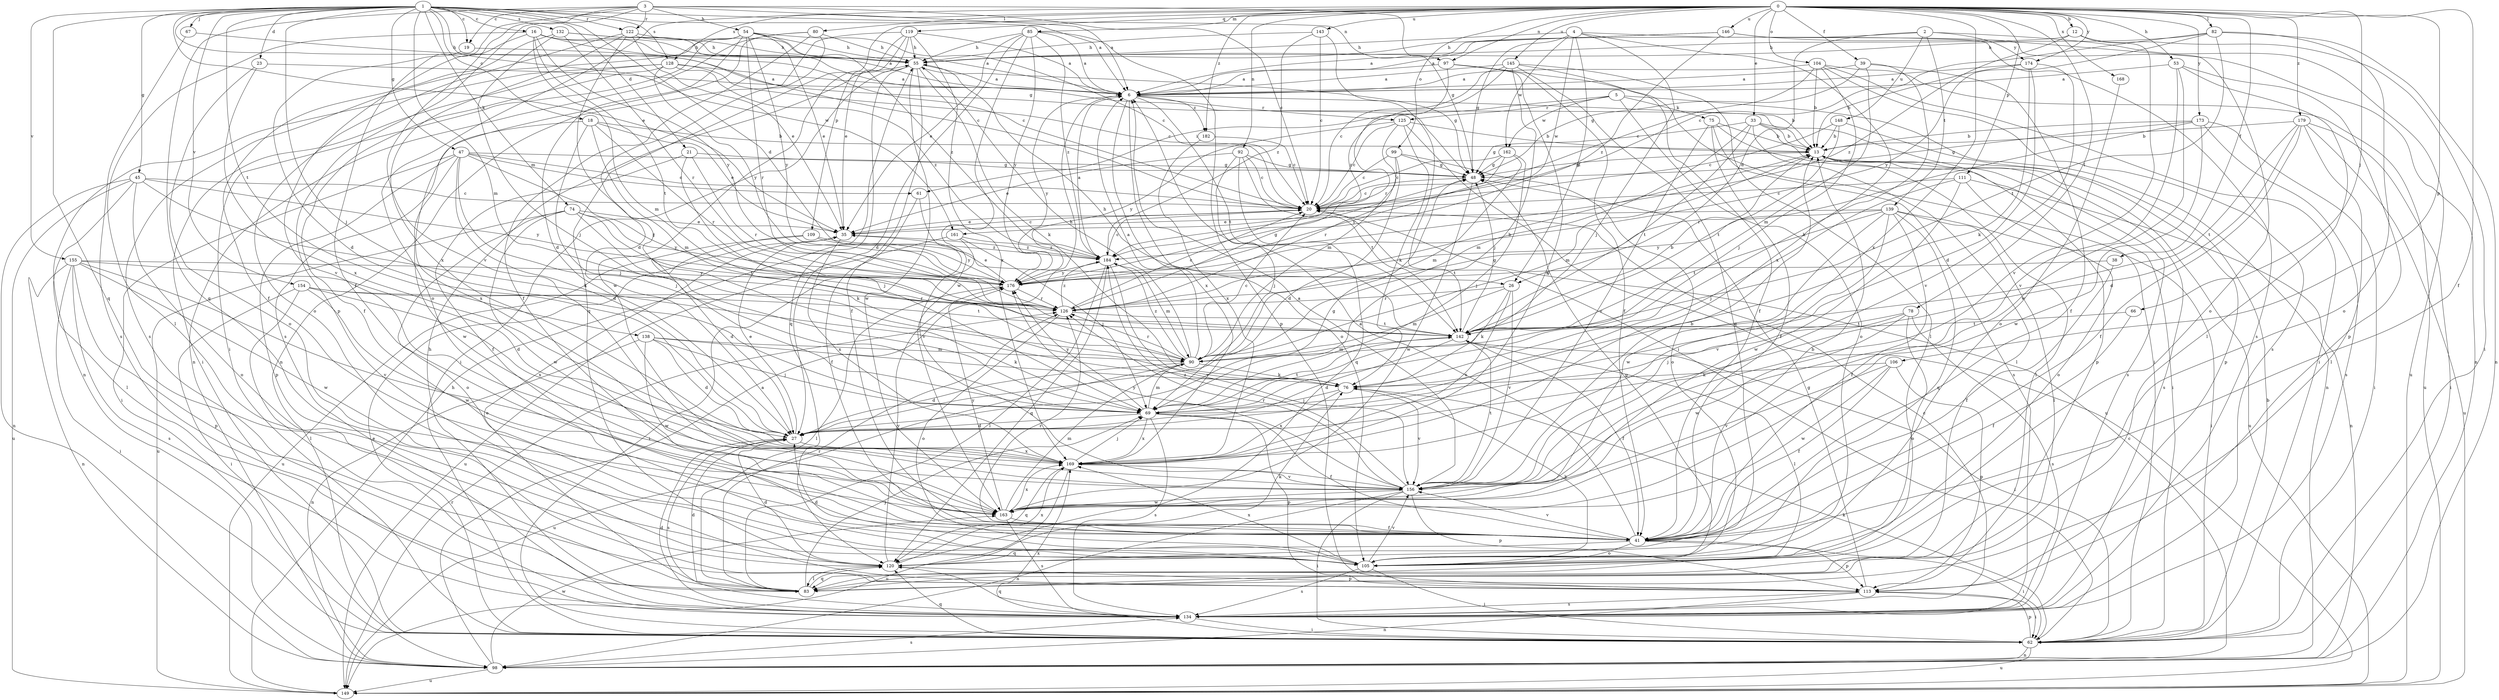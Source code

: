strict digraph  {
0;
1;
2;
3;
4;
5;
6;
12;
13;
16;
18;
19;
20;
21;
23;
26;
27;
33;
35;
38;
39;
41;
45;
47;
48;
53;
54;
55;
61;
62;
66;
67;
69;
74;
75;
76;
78;
80;
82;
83;
85;
90;
92;
97;
98;
99;
104;
105;
106;
109;
111;
113;
119;
120;
122;
125;
126;
128;
132;
134;
138;
139;
142;
143;
145;
146;
148;
149;
154;
155;
156;
161;
162;
163;
168;
169;
173;
174;
176;
179;
182;
184;
0 -> 12  [label=b];
0 -> 33  [label=e];
0 -> 38  [label=f];
0 -> 39  [label=f];
0 -> 41  [label=f];
0 -> 53  [label=h];
0 -> 66  [label=j];
0 -> 78  [label=l];
0 -> 80  [label=l];
0 -> 82  [label=l];
0 -> 85  [label=m];
0 -> 92  [label=n];
0 -> 97  [label=n];
0 -> 99  [label=o];
0 -> 104  [label=o];
0 -> 105  [label=o];
0 -> 106  [label=p];
0 -> 109  [label=p];
0 -> 111  [label=p];
0 -> 119  [label=q];
0 -> 128  [label=s];
0 -> 143  [label=u];
0 -> 145  [label=u];
0 -> 146  [label=u];
0 -> 168  [label=x];
0 -> 169  [label=x];
0 -> 173  [label=y];
0 -> 174  [label=y];
0 -> 179  [label=z];
0 -> 182  [label=z];
1 -> 6  [label=a];
1 -> 16  [label=c];
1 -> 18  [label=c];
1 -> 19  [label=c];
1 -> 21  [label=d];
1 -> 23  [label=d];
1 -> 26  [label=d];
1 -> 35  [label=e];
1 -> 45  [label=g];
1 -> 47  [label=g];
1 -> 48  [label=g];
1 -> 67  [label=j];
1 -> 69  [label=j];
1 -> 74  [label=k];
1 -> 90  [label=m];
1 -> 97  [label=n];
1 -> 120  [label=q];
1 -> 122  [label=r];
1 -> 128  [label=s];
1 -> 132  [label=s];
1 -> 138  [label=t];
1 -> 154  [label=v];
1 -> 155  [label=v];
1 -> 161  [label=w];
2 -> 6  [label=a];
2 -> 26  [label=d];
2 -> 139  [label=t];
2 -> 148  [label=u];
2 -> 149  [label=u];
2 -> 174  [label=y];
3 -> 6  [label=a];
3 -> 19  [label=c];
3 -> 20  [label=c];
3 -> 41  [label=f];
3 -> 48  [label=g];
3 -> 54  [label=h];
3 -> 113  [label=p];
3 -> 120  [label=q];
3 -> 122  [label=r];
3 -> 156  [label=v];
4 -> 26  [label=d];
4 -> 48  [label=g];
4 -> 55  [label=h];
4 -> 69  [label=j];
4 -> 134  [label=s];
4 -> 161  [label=w];
4 -> 162  [label=w];
4 -> 169  [label=x];
5 -> 61  [label=i];
5 -> 75  [label=k];
5 -> 98  [label=n];
5 -> 105  [label=o];
5 -> 125  [label=r];
5 -> 162  [label=w];
6 -> 13  [label=b];
6 -> 105  [label=o];
6 -> 125  [label=r];
6 -> 142  [label=t];
6 -> 169  [label=x];
6 -> 176  [label=y];
6 -> 182  [label=z];
12 -> 55  [label=h];
12 -> 62  [label=i];
12 -> 156  [label=v];
12 -> 184  [label=z];
13 -> 48  [label=g];
13 -> 83  [label=l];
13 -> 90  [label=m];
13 -> 134  [label=s];
13 -> 149  [label=u];
16 -> 13  [label=b];
16 -> 20  [label=c];
16 -> 55  [label=h];
16 -> 83  [label=l];
16 -> 90  [label=m];
16 -> 142  [label=t];
16 -> 156  [label=v];
16 -> 176  [label=y];
18 -> 13  [label=b];
18 -> 35  [label=e];
18 -> 69  [label=j];
18 -> 90  [label=m];
18 -> 126  [label=r];
18 -> 169  [label=x];
19 -> 20  [label=c];
19 -> 27  [label=d];
20 -> 35  [label=e];
20 -> 142  [label=t];
21 -> 41  [label=f];
21 -> 48  [label=g];
21 -> 69  [label=j];
21 -> 126  [label=r];
23 -> 6  [label=a];
23 -> 105  [label=o];
23 -> 169  [label=x];
26 -> 76  [label=k];
26 -> 90  [label=m];
26 -> 126  [label=r];
26 -> 156  [label=v];
26 -> 169  [label=x];
27 -> 35  [label=e];
27 -> 48  [label=g];
27 -> 134  [label=s];
27 -> 169  [label=x];
33 -> 13  [label=b];
33 -> 48  [label=g];
33 -> 83  [label=l];
33 -> 90  [label=m];
33 -> 113  [label=p];
33 -> 134  [label=s];
33 -> 142  [label=t];
35 -> 20  [label=c];
35 -> 169  [label=x];
35 -> 184  [label=z];
38 -> 41  [label=f];
38 -> 176  [label=y];
39 -> 6  [label=a];
39 -> 41  [label=f];
39 -> 48  [label=g];
39 -> 76  [label=k];
39 -> 90  [label=m];
41 -> 6  [label=a];
41 -> 13  [label=b];
41 -> 62  [label=i];
41 -> 105  [label=o];
41 -> 113  [label=p];
41 -> 120  [label=q];
41 -> 126  [label=r];
41 -> 156  [label=v];
45 -> 20  [label=c];
45 -> 76  [label=k];
45 -> 83  [label=l];
45 -> 98  [label=n];
45 -> 105  [label=o];
45 -> 149  [label=u];
45 -> 176  [label=y];
47 -> 20  [label=c];
47 -> 27  [label=d];
47 -> 48  [label=g];
47 -> 62  [label=i];
47 -> 69  [label=j];
47 -> 113  [label=p];
47 -> 126  [label=r];
47 -> 163  [label=w];
47 -> 61  [label=m];
48 -> 20  [label=c];
48 -> 163  [label=w];
53 -> 6  [label=a];
53 -> 83  [label=l];
53 -> 113  [label=p];
53 -> 156  [label=v];
53 -> 163  [label=w];
54 -> 20  [label=c];
54 -> 27  [label=d];
54 -> 35  [label=e];
54 -> 55  [label=h];
54 -> 62  [label=i];
54 -> 126  [label=r];
54 -> 134  [label=s];
54 -> 176  [label=y];
54 -> 184  [label=z];
55 -> 6  [label=a];
55 -> 41  [label=f];
55 -> 48  [label=g];
55 -> 62  [label=i];
55 -> 76  [label=k];
55 -> 120  [label=q];
55 -> 163  [label=w];
61 -> 41  [label=f];
61 -> 156  [label=v];
62 -> 13  [label=b];
62 -> 35  [label=e];
62 -> 76  [label=k];
62 -> 98  [label=n];
62 -> 113  [label=p];
62 -> 120  [label=q];
62 -> 149  [label=u];
62 -> 169  [label=x];
66 -> 41  [label=f];
66 -> 142  [label=t];
67 -> 55  [label=h];
67 -> 134  [label=s];
69 -> 27  [label=d];
69 -> 41  [label=f];
69 -> 90  [label=m];
69 -> 113  [label=p];
69 -> 134  [label=s];
69 -> 142  [label=t];
69 -> 169  [label=x];
69 -> 176  [label=y];
74 -> 35  [label=e];
74 -> 76  [label=k];
74 -> 105  [label=o];
74 -> 142  [label=t];
74 -> 149  [label=u];
74 -> 163  [label=w];
74 -> 176  [label=y];
75 -> 13  [label=b];
75 -> 41  [label=f];
75 -> 62  [label=i];
75 -> 134  [label=s];
75 -> 156  [label=v];
76 -> 69  [label=j];
76 -> 156  [label=v];
76 -> 169  [label=x];
78 -> 69  [label=j];
78 -> 105  [label=o];
78 -> 134  [label=s];
78 -> 142  [label=t];
78 -> 163  [label=w];
80 -> 27  [label=d];
80 -> 41  [label=f];
80 -> 55  [label=h];
80 -> 98  [label=n];
80 -> 134  [label=s];
82 -> 20  [label=c];
82 -> 55  [label=h];
82 -> 98  [label=n];
82 -> 105  [label=o];
82 -> 142  [label=t];
82 -> 176  [label=y];
83 -> 27  [label=d];
83 -> 35  [label=e];
83 -> 69  [label=j];
83 -> 120  [label=q];
83 -> 126  [label=r];
85 -> 6  [label=a];
85 -> 27  [label=d];
85 -> 35  [label=e];
85 -> 55  [label=h];
85 -> 113  [label=p];
85 -> 163  [label=w];
85 -> 176  [label=y];
85 -> 184  [label=z];
90 -> 6  [label=a];
90 -> 20  [label=c];
90 -> 27  [label=d];
90 -> 55  [label=h];
90 -> 76  [label=k];
90 -> 126  [label=r];
90 -> 149  [label=u];
90 -> 184  [label=z];
92 -> 20  [label=c];
92 -> 35  [label=e];
92 -> 48  [label=g];
92 -> 69  [label=j];
92 -> 120  [label=q];
92 -> 142  [label=t];
97 -> 6  [label=a];
97 -> 41  [label=f];
97 -> 62  [label=i];
97 -> 126  [label=r];
97 -> 169  [label=x];
98 -> 6  [label=a];
98 -> 20  [label=c];
98 -> 134  [label=s];
98 -> 149  [label=u];
98 -> 163  [label=w];
99 -> 20  [label=c];
99 -> 27  [label=d];
99 -> 48  [label=g];
99 -> 105  [label=o];
99 -> 126  [label=r];
104 -> 6  [label=a];
104 -> 13  [label=b];
104 -> 20  [label=c];
104 -> 62  [label=i];
104 -> 69  [label=j];
104 -> 134  [label=s];
104 -> 149  [label=u];
105 -> 27  [label=d];
105 -> 48  [label=g];
105 -> 62  [label=i];
105 -> 76  [label=k];
105 -> 134  [label=s];
105 -> 156  [label=v];
105 -> 169  [label=x];
106 -> 41  [label=f];
106 -> 76  [label=k];
106 -> 113  [label=p];
106 -> 156  [label=v];
106 -> 163  [label=w];
109 -> 27  [label=d];
109 -> 149  [label=u];
109 -> 176  [label=y];
109 -> 184  [label=z];
111 -> 20  [label=c];
111 -> 69  [label=j];
111 -> 98  [label=n];
111 -> 105  [label=o];
111 -> 163  [label=w];
113 -> 48  [label=g];
113 -> 62  [label=i];
113 -> 98  [label=n];
113 -> 134  [label=s];
119 -> 6  [label=a];
119 -> 35  [label=e];
119 -> 55  [label=h];
119 -> 98  [label=n];
119 -> 120  [label=q];
119 -> 163  [label=w];
119 -> 169  [label=x];
120 -> 27  [label=d];
120 -> 76  [label=k];
120 -> 83  [label=l];
120 -> 113  [label=p];
120 -> 169  [label=x];
120 -> 176  [label=y];
122 -> 6  [label=a];
122 -> 35  [label=e];
122 -> 55  [label=h];
122 -> 69  [label=j];
122 -> 105  [label=o];
122 -> 169  [label=x];
125 -> 13  [label=b];
125 -> 20  [label=c];
125 -> 76  [label=k];
125 -> 90  [label=m];
125 -> 149  [label=u];
125 -> 176  [label=y];
126 -> 13  [label=b];
126 -> 20  [label=c];
126 -> 105  [label=o];
126 -> 142  [label=t];
126 -> 184  [label=z];
128 -> 6  [label=a];
128 -> 20  [label=c];
128 -> 41  [label=f];
128 -> 62  [label=i];
128 -> 98  [label=n];
128 -> 176  [label=y];
128 -> 184  [label=z];
132 -> 6  [label=a];
132 -> 41  [label=f];
132 -> 55  [label=h];
132 -> 69  [label=j];
132 -> 126  [label=r];
134 -> 20  [label=c];
134 -> 27  [label=d];
134 -> 55  [label=h];
134 -> 62  [label=i];
134 -> 120  [label=q];
138 -> 27  [label=d];
138 -> 69  [label=j];
138 -> 76  [label=k];
138 -> 90  [label=m];
138 -> 98  [label=n];
138 -> 163  [label=w];
139 -> 35  [label=e];
139 -> 41  [label=f];
139 -> 62  [label=i];
139 -> 83  [label=l];
139 -> 120  [label=q];
139 -> 142  [label=t];
139 -> 156  [label=v];
139 -> 163  [label=w];
139 -> 176  [label=y];
142 -> 13  [label=b];
142 -> 27  [label=d];
142 -> 41  [label=f];
142 -> 48  [label=g];
142 -> 55  [label=h];
142 -> 62  [label=i];
142 -> 83  [label=l];
142 -> 90  [label=m];
143 -> 20  [label=c];
143 -> 55  [label=h];
143 -> 62  [label=i];
143 -> 184  [label=z];
145 -> 6  [label=a];
145 -> 20  [label=c];
145 -> 41  [label=f];
145 -> 69  [label=j];
145 -> 83  [label=l];
145 -> 120  [label=q];
145 -> 184  [label=z];
146 -> 6  [label=a];
146 -> 55  [label=h];
146 -> 98  [label=n];
146 -> 105  [label=o];
146 -> 184  [label=z];
148 -> 13  [label=b];
148 -> 20  [label=c];
148 -> 113  [label=p];
148 -> 142  [label=t];
149 -> 55  [label=h];
149 -> 126  [label=r];
154 -> 62  [label=i];
154 -> 83  [label=l];
154 -> 126  [label=r];
154 -> 142  [label=t];
154 -> 163  [label=w];
154 -> 169  [label=x];
155 -> 27  [label=d];
155 -> 62  [label=i];
155 -> 98  [label=n];
155 -> 113  [label=p];
155 -> 134  [label=s];
155 -> 156  [label=v];
155 -> 163  [label=w];
155 -> 176  [label=y];
156 -> 6  [label=a];
156 -> 13  [label=b];
156 -> 62  [label=i];
156 -> 98  [label=n];
156 -> 113  [label=p];
156 -> 126  [label=r];
156 -> 142  [label=t];
156 -> 163  [label=w];
156 -> 176  [label=y];
156 -> 184  [label=z];
161 -> 62  [label=i];
161 -> 69  [label=j];
161 -> 149  [label=u];
161 -> 184  [label=z];
162 -> 20  [label=c];
162 -> 48  [label=g];
162 -> 69  [label=j];
162 -> 90  [label=m];
162 -> 176  [label=y];
163 -> 41  [label=f];
163 -> 90  [label=m];
163 -> 134  [label=s];
163 -> 169  [label=x];
163 -> 176  [label=y];
168 -> 105  [label=o];
169 -> 69  [label=j];
169 -> 120  [label=q];
169 -> 149  [label=u];
169 -> 156  [label=v];
173 -> 13  [label=b];
173 -> 48  [label=g];
173 -> 62  [label=i];
173 -> 126  [label=r];
173 -> 134  [label=s];
173 -> 163  [label=w];
174 -> 6  [label=a];
174 -> 13  [label=b];
174 -> 27  [label=d];
174 -> 76  [label=k];
174 -> 156  [label=v];
176 -> 35  [label=e];
176 -> 48  [label=g];
176 -> 83  [label=l];
176 -> 126  [label=r];
179 -> 13  [label=b];
179 -> 27  [label=d];
179 -> 41  [label=f];
179 -> 62  [label=i];
179 -> 83  [label=l];
179 -> 142  [label=t];
179 -> 149  [label=u];
182 -> 20  [label=c];
182 -> 169  [label=x];
184 -> 6  [label=a];
184 -> 20  [label=c];
184 -> 83  [label=l];
184 -> 90  [label=m];
184 -> 120  [label=q];
184 -> 156  [label=v];
184 -> 176  [label=y];
}
